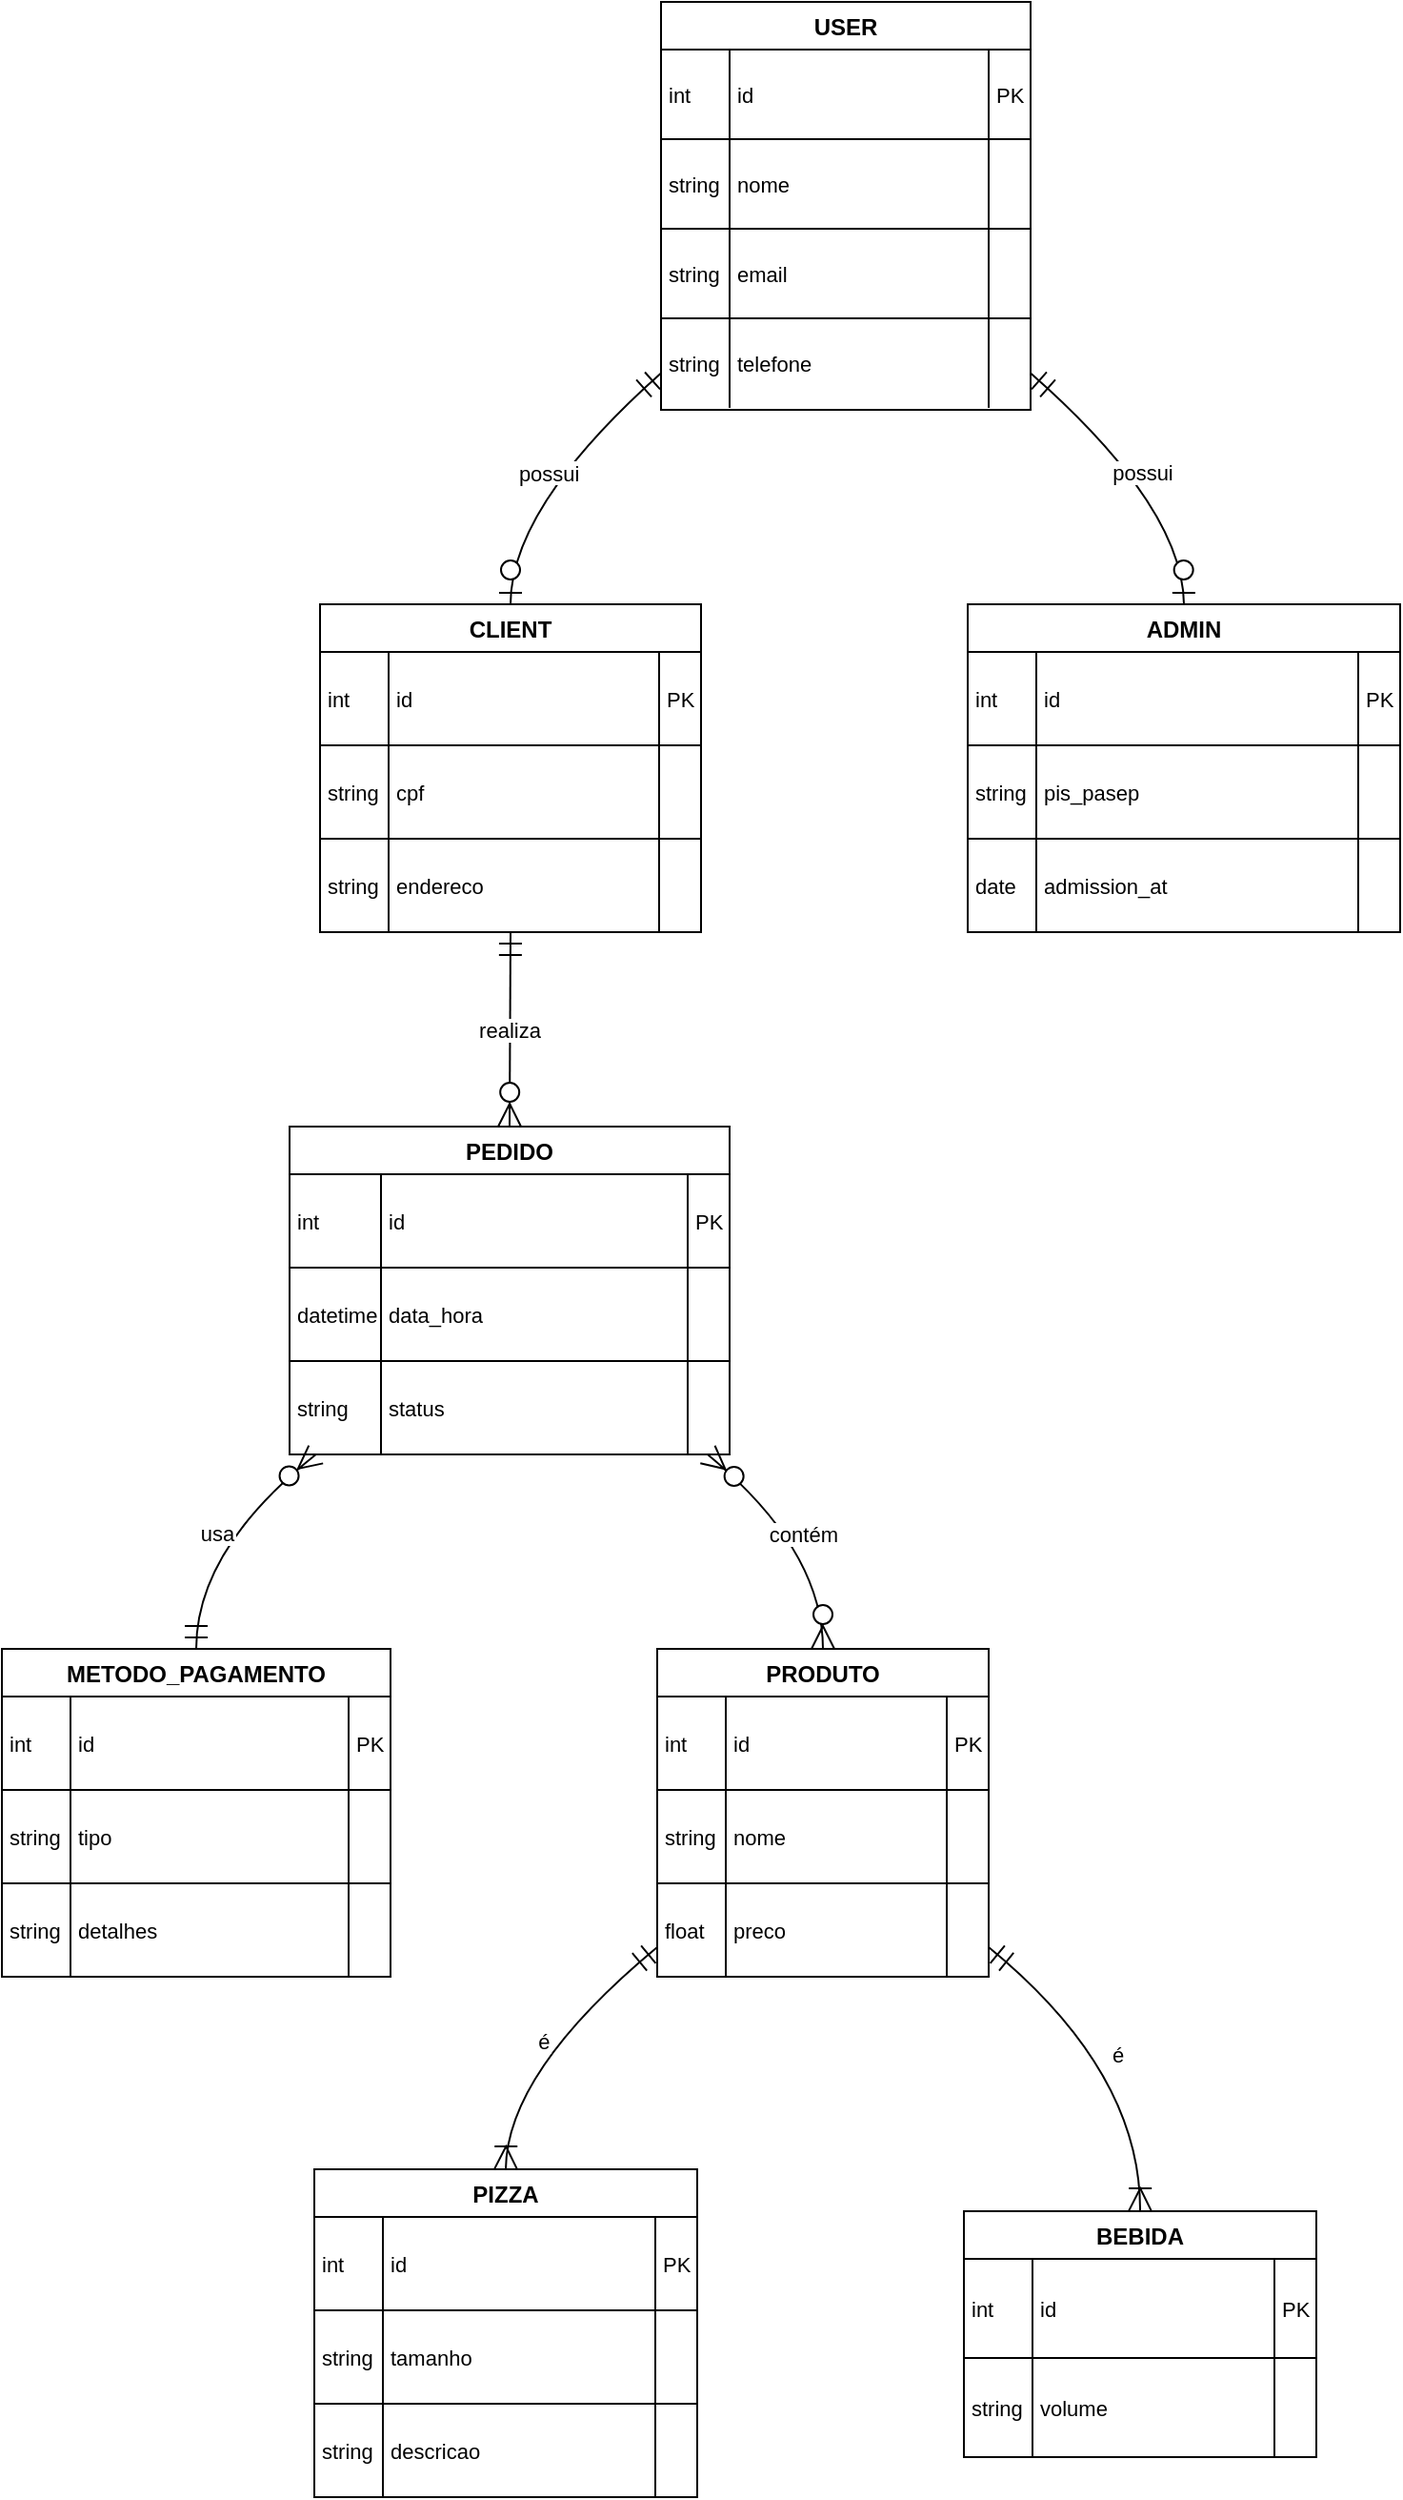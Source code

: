 <mxfile version="27.2.0">
  <diagram name="Página-1" id="qVz_wMY-SLJ3WQSzj0xh">
    <mxGraphModel grid="1" page="1" gridSize="10" guides="1" tooltips="1" connect="1" arrows="1" fold="1" pageScale="1" pageWidth="827" pageHeight="1169" math="0" shadow="0">
      <root>
        <mxCell id="0" />
        <mxCell id="1" parent="0" />
        <mxCell id="b1VcHCO6YZUFTfwH8kM3-227" value="USER" style="shape=table;startSize=25;container=1;collapsible=0;childLayout=tableLayout;fixedRows=1;rowLines=1;fontStyle=1;align=center;resizeLast=1;" vertex="1" parent="1">
          <mxGeometry x="366" y="20" width="194" height="214" as="geometry" />
        </mxCell>
        <mxCell id="b1VcHCO6YZUFTfwH8kM3-228" style="shape=tableRow;horizontal=0;startSize=0;swimlaneHead=0;swimlaneBody=0;fillColor=none;collapsible=0;dropTarget=0;points=[[0,0.5],[1,0.5]];portConstraint=eastwest;top=0;left=0;right=0;bottom=0;" vertex="1" parent="b1VcHCO6YZUFTfwH8kM3-227">
          <mxGeometry y="25" width="194" height="47" as="geometry" />
        </mxCell>
        <mxCell id="b1VcHCO6YZUFTfwH8kM3-229" value="int" style="shape=partialRectangle;connectable=0;fillColor=none;top=0;left=0;bottom=0;right=0;align=left;spacingLeft=2;overflow=hidden;fontSize=11;" vertex="1" parent="b1VcHCO6YZUFTfwH8kM3-228">
          <mxGeometry width="36" height="47" as="geometry">
            <mxRectangle width="36" height="47" as="alternateBounds" />
          </mxGeometry>
        </mxCell>
        <mxCell id="b1VcHCO6YZUFTfwH8kM3-230" value="id" style="shape=partialRectangle;connectable=0;fillColor=none;top=0;left=0;bottom=0;right=0;align=left;spacingLeft=2;overflow=hidden;fontSize=11;" vertex="1" parent="b1VcHCO6YZUFTfwH8kM3-228">
          <mxGeometry x="36" width="136" height="47" as="geometry">
            <mxRectangle width="136" height="47" as="alternateBounds" />
          </mxGeometry>
        </mxCell>
        <mxCell id="b1VcHCO6YZUFTfwH8kM3-231" value="PK" style="shape=partialRectangle;connectable=0;fillColor=none;top=0;left=0;bottom=0;right=0;align=left;spacingLeft=2;overflow=hidden;fontSize=11;" vertex="1" parent="b1VcHCO6YZUFTfwH8kM3-228">
          <mxGeometry x="172" width="22" height="47" as="geometry">
            <mxRectangle width="22" height="47" as="alternateBounds" />
          </mxGeometry>
        </mxCell>
        <mxCell id="b1VcHCO6YZUFTfwH8kM3-232" style="shape=tableRow;horizontal=0;startSize=0;swimlaneHead=0;swimlaneBody=0;fillColor=none;collapsible=0;dropTarget=0;points=[[0,0.5],[1,0.5]];portConstraint=eastwest;top=0;left=0;right=0;bottom=0;" vertex="1" parent="b1VcHCO6YZUFTfwH8kM3-227">
          <mxGeometry y="72" width="194" height="47" as="geometry" />
        </mxCell>
        <mxCell id="b1VcHCO6YZUFTfwH8kM3-233" value="string" style="shape=partialRectangle;connectable=0;fillColor=none;top=0;left=0;bottom=0;right=0;align=left;spacingLeft=2;overflow=hidden;fontSize=11;" vertex="1" parent="b1VcHCO6YZUFTfwH8kM3-232">
          <mxGeometry width="36" height="47" as="geometry">
            <mxRectangle width="36" height="47" as="alternateBounds" />
          </mxGeometry>
        </mxCell>
        <mxCell id="b1VcHCO6YZUFTfwH8kM3-234" value="nome" style="shape=partialRectangle;connectable=0;fillColor=none;top=0;left=0;bottom=0;right=0;align=left;spacingLeft=2;overflow=hidden;fontSize=11;" vertex="1" parent="b1VcHCO6YZUFTfwH8kM3-232">
          <mxGeometry x="36" width="136" height="47" as="geometry">
            <mxRectangle width="136" height="47" as="alternateBounds" />
          </mxGeometry>
        </mxCell>
        <mxCell id="b1VcHCO6YZUFTfwH8kM3-235" value="" style="shape=partialRectangle;connectable=0;fillColor=none;top=0;left=0;bottom=0;right=0;align=left;spacingLeft=2;overflow=hidden;fontSize=11;" vertex="1" parent="b1VcHCO6YZUFTfwH8kM3-232">
          <mxGeometry x="172" width="22" height="47" as="geometry">
            <mxRectangle width="22" height="47" as="alternateBounds" />
          </mxGeometry>
        </mxCell>
        <mxCell id="b1VcHCO6YZUFTfwH8kM3-236" style="shape=tableRow;horizontal=0;startSize=0;swimlaneHead=0;swimlaneBody=0;fillColor=none;collapsible=0;dropTarget=0;points=[[0,0.5],[1,0.5]];portConstraint=eastwest;top=0;left=0;right=0;bottom=0;" vertex="1" parent="b1VcHCO6YZUFTfwH8kM3-227">
          <mxGeometry y="119" width="194" height="47" as="geometry" />
        </mxCell>
        <mxCell id="b1VcHCO6YZUFTfwH8kM3-237" value="string" style="shape=partialRectangle;connectable=0;fillColor=none;top=0;left=0;bottom=0;right=0;align=left;spacingLeft=2;overflow=hidden;fontSize=11;" vertex="1" parent="b1VcHCO6YZUFTfwH8kM3-236">
          <mxGeometry width="36" height="47" as="geometry">
            <mxRectangle width="36" height="47" as="alternateBounds" />
          </mxGeometry>
        </mxCell>
        <mxCell id="b1VcHCO6YZUFTfwH8kM3-238" value="email" style="shape=partialRectangle;connectable=0;fillColor=none;top=0;left=0;bottom=0;right=0;align=left;spacingLeft=2;overflow=hidden;fontSize=11;" vertex="1" parent="b1VcHCO6YZUFTfwH8kM3-236">
          <mxGeometry x="36" width="136" height="47" as="geometry">
            <mxRectangle width="136" height="47" as="alternateBounds" />
          </mxGeometry>
        </mxCell>
        <mxCell id="b1VcHCO6YZUFTfwH8kM3-239" value="" style="shape=partialRectangle;connectable=0;fillColor=none;top=0;left=0;bottom=0;right=0;align=left;spacingLeft=2;overflow=hidden;fontSize=11;" vertex="1" parent="b1VcHCO6YZUFTfwH8kM3-236">
          <mxGeometry x="172" width="22" height="47" as="geometry">
            <mxRectangle width="22" height="47" as="alternateBounds" />
          </mxGeometry>
        </mxCell>
        <mxCell id="b1VcHCO6YZUFTfwH8kM3-240" style="shape=tableRow;horizontal=0;startSize=0;swimlaneHead=0;swimlaneBody=0;fillColor=none;collapsible=0;dropTarget=0;points=[[0,0.5],[1,0.5]];portConstraint=eastwest;top=0;left=0;right=0;bottom=0;" vertex="1" parent="b1VcHCO6YZUFTfwH8kM3-227">
          <mxGeometry y="166" width="194" height="47" as="geometry" />
        </mxCell>
        <mxCell id="b1VcHCO6YZUFTfwH8kM3-241" value="string" style="shape=partialRectangle;connectable=0;fillColor=none;top=0;left=0;bottom=0;right=0;align=left;spacingLeft=2;overflow=hidden;fontSize=11;" vertex="1" parent="b1VcHCO6YZUFTfwH8kM3-240">
          <mxGeometry width="36" height="47" as="geometry">
            <mxRectangle width="36" height="47" as="alternateBounds" />
          </mxGeometry>
        </mxCell>
        <mxCell id="b1VcHCO6YZUFTfwH8kM3-242" value="telefone" style="shape=partialRectangle;connectable=0;fillColor=none;top=0;left=0;bottom=0;right=0;align=left;spacingLeft=2;overflow=hidden;fontSize=11;" vertex="1" parent="b1VcHCO6YZUFTfwH8kM3-240">
          <mxGeometry x="36" width="136" height="47" as="geometry">
            <mxRectangle width="136" height="47" as="alternateBounds" />
          </mxGeometry>
        </mxCell>
        <mxCell id="b1VcHCO6YZUFTfwH8kM3-243" value="" style="shape=partialRectangle;connectable=0;fillColor=none;top=0;left=0;bottom=0;right=0;align=left;spacingLeft=2;overflow=hidden;fontSize=11;" vertex="1" parent="b1VcHCO6YZUFTfwH8kM3-240">
          <mxGeometry x="172" width="22" height="47" as="geometry">
            <mxRectangle width="22" height="47" as="alternateBounds" />
          </mxGeometry>
        </mxCell>
        <mxCell id="b1VcHCO6YZUFTfwH8kM3-244" value="CLIENT" style="shape=table;startSize=25;container=1;collapsible=0;childLayout=tableLayout;fixedRows=1;rowLines=1;fontStyle=1;align=center;resizeLast=1;" vertex="1" parent="1">
          <mxGeometry x="187" y="336" width="200" height="172" as="geometry" />
        </mxCell>
        <mxCell id="b1VcHCO6YZUFTfwH8kM3-245" style="shape=tableRow;horizontal=0;startSize=0;swimlaneHead=0;swimlaneBody=0;fillColor=none;collapsible=0;dropTarget=0;points=[[0,0.5],[1,0.5]];portConstraint=eastwest;top=0;left=0;right=0;bottom=0;" vertex="1" parent="b1VcHCO6YZUFTfwH8kM3-244">
          <mxGeometry y="25" width="200" height="49" as="geometry" />
        </mxCell>
        <mxCell id="b1VcHCO6YZUFTfwH8kM3-246" value="int" style="shape=partialRectangle;connectable=0;fillColor=none;top=0;left=0;bottom=0;right=0;align=left;spacingLeft=2;overflow=hidden;fontSize=11;" vertex="1" parent="b1VcHCO6YZUFTfwH8kM3-245">
          <mxGeometry width="36" height="49" as="geometry">
            <mxRectangle width="36" height="49" as="alternateBounds" />
          </mxGeometry>
        </mxCell>
        <mxCell id="b1VcHCO6YZUFTfwH8kM3-247" value="id" style="shape=partialRectangle;connectable=0;fillColor=none;top=0;left=0;bottom=0;right=0;align=left;spacingLeft=2;overflow=hidden;fontSize=11;" vertex="1" parent="b1VcHCO6YZUFTfwH8kM3-245">
          <mxGeometry x="36" width="142" height="49" as="geometry">
            <mxRectangle width="142" height="49" as="alternateBounds" />
          </mxGeometry>
        </mxCell>
        <mxCell id="b1VcHCO6YZUFTfwH8kM3-248" value="PK" style="shape=partialRectangle;connectable=0;fillColor=none;top=0;left=0;bottom=0;right=0;align=left;spacingLeft=2;overflow=hidden;fontSize=11;" vertex="1" parent="b1VcHCO6YZUFTfwH8kM3-245">
          <mxGeometry x="178" width="22" height="49" as="geometry">
            <mxRectangle width="22" height="49" as="alternateBounds" />
          </mxGeometry>
        </mxCell>
        <mxCell id="b1VcHCO6YZUFTfwH8kM3-249" style="shape=tableRow;horizontal=0;startSize=0;swimlaneHead=0;swimlaneBody=0;fillColor=none;collapsible=0;dropTarget=0;points=[[0,0.5],[1,0.5]];portConstraint=eastwest;top=0;left=0;right=0;bottom=0;" vertex="1" parent="b1VcHCO6YZUFTfwH8kM3-244">
          <mxGeometry y="74" width="200" height="49" as="geometry" />
        </mxCell>
        <mxCell id="b1VcHCO6YZUFTfwH8kM3-250" value="string" style="shape=partialRectangle;connectable=0;fillColor=none;top=0;left=0;bottom=0;right=0;align=left;spacingLeft=2;overflow=hidden;fontSize=11;" vertex="1" parent="b1VcHCO6YZUFTfwH8kM3-249">
          <mxGeometry width="36" height="49" as="geometry">
            <mxRectangle width="36" height="49" as="alternateBounds" />
          </mxGeometry>
        </mxCell>
        <mxCell id="b1VcHCO6YZUFTfwH8kM3-251" value="cpf" style="shape=partialRectangle;connectable=0;fillColor=none;top=0;left=0;bottom=0;right=0;align=left;spacingLeft=2;overflow=hidden;fontSize=11;" vertex="1" parent="b1VcHCO6YZUFTfwH8kM3-249">
          <mxGeometry x="36" width="142" height="49" as="geometry">
            <mxRectangle width="142" height="49" as="alternateBounds" />
          </mxGeometry>
        </mxCell>
        <mxCell id="b1VcHCO6YZUFTfwH8kM3-252" value="" style="shape=partialRectangle;connectable=0;fillColor=none;top=0;left=0;bottom=0;right=0;align=left;spacingLeft=2;overflow=hidden;fontSize=11;" vertex="1" parent="b1VcHCO6YZUFTfwH8kM3-249">
          <mxGeometry x="178" width="22" height="49" as="geometry">
            <mxRectangle width="22" height="49" as="alternateBounds" />
          </mxGeometry>
        </mxCell>
        <mxCell id="b1VcHCO6YZUFTfwH8kM3-253" style="shape=tableRow;horizontal=0;startSize=0;swimlaneHead=0;swimlaneBody=0;fillColor=none;collapsible=0;dropTarget=0;points=[[0,0.5],[1,0.5]];portConstraint=eastwest;top=0;left=0;right=0;bottom=0;" vertex="1" parent="b1VcHCO6YZUFTfwH8kM3-244">
          <mxGeometry y="123" width="200" height="49" as="geometry" />
        </mxCell>
        <mxCell id="b1VcHCO6YZUFTfwH8kM3-254" value="string" style="shape=partialRectangle;connectable=0;fillColor=none;top=0;left=0;bottom=0;right=0;align=left;spacingLeft=2;overflow=hidden;fontSize=11;" vertex="1" parent="b1VcHCO6YZUFTfwH8kM3-253">
          <mxGeometry width="36" height="49" as="geometry">
            <mxRectangle width="36" height="49" as="alternateBounds" />
          </mxGeometry>
        </mxCell>
        <mxCell id="b1VcHCO6YZUFTfwH8kM3-255" value="endereco" style="shape=partialRectangle;connectable=0;fillColor=none;top=0;left=0;bottom=0;right=0;align=left;spacingLeft=2;overflow=hidden;fontSize=11;" vertex="1" parent="b1VcHCO6YZUFTfwH8kM3-253">
          <mxGeometry x="36" width="142" height="49" as="geometry">
            <mxRectangle width="142" height="49" as="alternateBounds" />
          </mxGeometry>
        </mxCell>
        <mxCell id="b1VcHCO6YZUFTfwH8kM3-256" value="" style="shape=partialRectangle;connectable=0;fillColor=none;top=0;left=0;bottom=0;right=0;align=left;spacingLeft=2;overflow=hidden;fontSize=11;" vertex="1" parent="b1VcHCO6YZUFTfwH8kM3-253">
          <mxGeometry x="178" width="22" height="49" as="geometry">
            <mxRectangle width="22" height="49" as="alternateBounds" />
          </mxGeometry>
        </mxCell>
        <mxCell id="b1VcHCO6YZUFTfwH8kM3-257" value="ADMIN" style="shape=table;startSize=25;container=1;collapsible=0;childLayout=tableLayout;fixedRows=1;rowLines=1;fontStyle=1;align=center;resizeLast=1;" vertex="1" parent="1">
          <mxGeometry x="527" y="336" width="227" height="172" as="geometry" />
        </mxCell>
        <mxCell id="b1VcHCO6YZUFTfwH8kM3-258" style="shape=tableRow;horizontal=0;startSize=0;swimlaneHead=0;swimlaneBody=0;fillColor=none;collapsible=0;dropTarget=0;points=[[0,0.5],[1,0.5]];portConstraint=eastwest;top=0;left=0;right=0;bottom=0;" vertex="1" parent="b1VcHCO6YZUFTfwH8kM3-257">
          <mxGeometry y="25" width="227" height="49" as="geometry" />
        </mxCell>
        <mxCell id="b1VcHCO6YZUFTfwH8kM3-259" value="int" style="shape=partialRectangle;connectable=0;fillColor=none;top=0;left=0;bottom=0;right=0;align=left;spacingLeft=2;overflow=hidden;fontSize=11;" vertex="1" parent="b1VcHCO6YZUFTfwH8kM3-258">
          <mxGeometry width="36" height="49" as="geometry">
            <mxRectangle width="36" height="49" as="alternateBounds" />
          </mxGeometry>
        </mxCell>
        <mxCell id="b1VcHCO6YZUFTfwH8kM3-260" value="id" style="shape=partialRectangle;connectable=0;fillColor=none;top=0;left=0;bottom=0;right=0;align=left;spacingLeft=2;overflow=hidden;fontSize=11;" vertex="1" parent="b1VcHCO6YZUFTfwH8kM3-258">
          <mxGeometry x="36" width="169" height="49" as="geometry">
            <mxRectangle width="169" height="49" as="alternateBounds" />
          </mxGeometry>
        </mxCell>
        <mxCell id="b1VcHCO6YZUFTfwH8kM3-261" value="PK" style="shape=partialRectangle;connectable=0;fillColor=none;top=0;left=0;bottom=0;right=0;align=left;spacingLeft=2;overflow=hidden;fontSize=11;" vertex="1" parent="b1VcHCO6YZUFTfwH8kM3-258">
          <mxGeometry x="205" width="22" height="49" as="geometry">
            <mxRectangle width="22" height="49" as="alternateBounds" />
          </mxGeometry>
        </mxCell>
        <mxCell id="b1VcHCO6YZUFTfwH8kM3-262" style="shape=tableRow;horizontal=0;startSize=0;swimlaneHead=0;swimlaneBody=0;fillColor=none;collapsible=0;dropTarget=0;points=[[0,0.5],[1,0.5]];portConstraint=eastwest;top=0;left=0;right=0;bottom=0;" vertex="1" parent="b1VcHCO6YZUFTfwH8kM3-257">
          <mxGeometry y="74" width="227" height="49" as="geometry" />
        </mxCell>
        <mxCell id="b1VcHCO6YZUFTfwH8kM3-263" value="string" style="shape=partialRectangle;connectable=0;fillColor=none;top=0;left=0;bottom=0;right=0;align=left;spacingLeft=2;overflow=hidden;fontSize=11;" vertex="1" parent="b1VcHCO6YZUFTfwH8kM3-262">
          <mxGeometry width="36" height="49" as="geometry">
            <mxRectangle width="36" height="49" as="alternateBounds" />
          </mxGeometry>
        </mxCell>
        <mxCell id="b1VcHCO6YZUFTfwH8kM3-264" value="pis_pasep" style="shape=partialRectangle;connectable=0;fillColor=none;top=0;left=0;bottom=0;right=0;align=left;spacingLeft=2;overflow=hidden;fontSize=11;" vertex="1" parent="b1VcHCO6YZUFTfwH8kM3-262">
          <mxGeometry x="36" width="169" height="49" as="geometry">
            <mxRectangle width="169" height="49" as="alternateBounds" />
          </mxGeometry>
        </mxCell>
        <mxCell id="b1VcHCO6YZUFTfwH8kM3-265" value="" style="shape=partialRectangle;connectable=0;fillColor=none;top=0;left=0;bottom=0;right=0;align=left;spacingLeft=2;overflow=hidden;fontSize=11;" vertex="1" parent="b1VcHCO6YZUFTfwH8kM3-262">
          <mxGeometry x="205" width="22" height="49" as="geometry">
            <mxRectangle width="22" height="49" as="alternateBounds" />
          </mxGeometry>
        </mxCell>
        <mxCell id="b1VcHCO6YZUFTfwH8kM3-266" style="shape=tableRow;horizontal=0;startSize=0;swimlaneHead=0;swimlaneBody=0;fillColor=none;collapsible=0;dropTarget=0;points=[[0,0.5],[1,0.5]];portConstraint=eastwest;top=0;left=0;right=0;bottom=0;" vertex="1" parent="b1VcHCO6YZUFTfwH8kM3-257">
          <mxGeometry y="123" width="227" height="49" as="geometry" />
        </mxCell>
        <mxCell id="b1VcHCO6YZUFTfwH8kM3-267" value="date" style="shape=partialRectangle;connectable=0;fillColor=none;top=0;left=0;bottom=0;right=0;align=left;spacingLeft=2;overflow=hidden;fontSize=11;" vertex="1" parent="b1VcHCO6YZUFTfwH8kM3-266">
          <mxGeometry width="36" height="49" as="geometry">
            <mxRectangle width="36" height="49" as="alternateBounds" />
          </mxGeometry>
        </mxCell>
        <mxCell id="b1VcHCO6YZUFTfwH8kM3-268" value="admission_at" style="shape=partialRectangle;connectable=0;fillColor=none;top=0;left=0;bottom=0;right=0;align=left;spacingLeft=2;overflow=hidden;fontSize=11;" vertex="1" parent="b1VcHCO6YZUFTfwH8kM3-266">
          <mxGeometry x="36" width="169" height="49" as="geometry">
            <mxRectangle width="169" height="49" as="alternateBounds" />
          </mxGeometry>
        </mxCell>
        <mxCell id="b1VcHCO6YZUFTfwH8kM3-269" value="" style="shape=partialRectangle;connectable=0;fillColor=none;top=0;left=0;bottom=0;right=0;align=left;spacingLeft=2;overflow=hidden;fontSize=11;" vertex="1" parent="b1VcHCO6YZUFTfwH8kM3-266">
          <mxGeometry x="205" width="22" height="49" as="geometry">
            <mxRectangle width="22" height="49" as="alternateBounds" />
          </mxGeometry>
        </mxCell>
        <mxCell id="b1VcHCO6YZUFTfwH8kM3-270" value="PEDIDO" style="shape=table;startSize=25;container=1;collapsible=0;childLayout=tableLayout;fixedRows=1;rowLines=1;fontStyle=1;align=center;resizeLast=1;" vertex="1" parent="1">
          <mxGeometry x="171" y="610" width="231" height="172" as="geometry" />
        </mxCell>
        <mxCell id="b1VcHCO6YZUFTfwH8kM3-271" style="shape=tableRow;horizontal=0;startSize=0;swimlaneHead=0;swimlaneBody=0;fillColor=none;collapsible=0;dropTarget=0;points=[[0,0.5],[1,0.5]];portConstraint=eastwest;top=0;left=0;right=0;bottom=0;" vertex="1" parent="b1VcHCO6YZUFTfwH8kM3-270">
          <mxGeometry y="25" width="231" height="49" as="geometry" />
        </mxCell>
        <mxCell id="b1VcHCO6YZUFTfwH8kM3-272" value="int" style="shape=partialRectangle;connectable=0;fillColor=none;top=0;left=0;bottom=0;right=0;align=left;spacingLeft=2;overflow=hidden;fontSize=11;" vertex="1" parent="b1VcHCO6YZUFTfwH8kM3-271">
          <mxGeometry width="48" height="49" as="geometry">
            <mxRectangle width="48" height="49" as="alternateBounds" />
          </mxGeometry>
        </mxCell>
        <mxCell id="b1VcHCO6YZUFTfwH8kM3-273" value="id" style="shape=partialRectangle;connectable=0;fillColor=none;top=0;left=0;bottom=0;right=0;align=left;spacingLeft=2;overflow=hidden;fontSize=11;" vertex="1" parent="b1VcHCO6YZUFTfwH8kM3-271">
          <mxGeometry x="48" width="161" height="49" as="geometry">
            <mxRectangle width="161" height="49" as="alternateBounds" />
          </mxGeometry>
        </mxCell>
        <mxCell id="b1VcHCO6YZUFTfwH8kM3-274" value="PK" style="shape=partialRectangle;connectable=0;fillColor=none;top=0;left=0;bottom=0;right=0;align=left;spacingLeft=2;overflow=hidden;fontSize=11;" vertex="1" parent="b1VcHCO6YZUFTfwH8kM3-271">
          <mxGeometry x="209" width="22" height="49" as="geometry">
            <mxRectangle width="22" height="49" as="alternateBounds" />
          </mxGeometry>
        </mxCell>
        <mxCell id="b1VcHCO6YZUFTfwH8kM3-275" style="shape=tableRow;horizontal=0;startSize=0;swimlaneHead=0;swimlaneBody=0;fillColor=none;collapsible=0;dropTarget=0;points=[[0,0.5],[1,0.5]];portConstraint=eastwest;top=0;left=0;right=0;bottom=0;" vertex="1" parent="b1VcHCO6YZUFTfwH8kM3-270">
          <mxGeometry y="74" width="231" height="49" as="geometry" />
        </mxCell>
        <mxCell id="b1VcHCO6YZUFTfwH8kM3-276" value="datetime" style="shape=partialRectangle;connectable=0;fillColor=none;top=0;left=0;bottom=0;right=0;align=left;spacingLeft=2;overflow=hidden;fontSize=11;" vertex="1" parent="b1VcHCO6YZUFTfwH8kM3-275">
          <mxGeometry width="48" height="49" as="geometry">
            <mxRectangle width="48" height="49" as="alternateBounds" />
          </mxGeometry>
        </mxCell>
        <mxCell id="b1VcHCO6YZUFTfwH8kM3-277" value="data_hora" style="shape=partialRectangle;connectable=0;fillColor=none;top=0;left=0;bottom=0;right=0;align=left;spacingLeft=2;overflow=hidden;fontSize=11;" vertex="1" parent="b1VcHCO6YZUFTfwH8kM3-275">
          <mxGeometry x="48" width="161" height="49" as="geometry">
            <mxRectangle width="161" height="49" as="alternateBounds" />
          </mxGeometry>
        </mxCell>
        <mxCell id="b1VcHCO6YZUFTfwH8kM3-278" value="" style="shape=partialRectangle;connectable=0;fillColor=none;top=0;left=0;bottom=0;right=0;align=left;spacingLeft=2;overflow=hidden;fontSize=11;" vertex="1" parent="b1VcHCO6YZUFTfwH8kM3-275">
          <mxGeometry x="209" width="22" height="49" as="geometry">
            <mxRectangle width="22" height="49" as="alternateBounds" />
          </mxGeometry>
        </mxCell>
        <mxCell id="b1VcHCO6YZUFTfwH8kM3-279" style="shape=tableRow;horizontal=0;startSize=0;swimlaneHead=0;swimlaneBody=0;fillColor=none;collapsible=0;dropTarget=0;points=[[0,0.5],[1,0.5]];portConstraint=eastwest;top=0;left=0;right=0;bottom=0;" vertex="1" parent="b1VcHCO6YZUFTfwH8kM3-270">
          <mxGeometry y="123" width="231" height="49" as="geometry" />
        </mxCell>
        <mxCell id="b1VcHCO6YZUFTfwH8kM3-280" value="string" style="shape=partialRectangle;connectable=0;fillColor=none;top=0;left=0;bottom=0;right=0;align=left;spacingLeft=2;overflow=hidden;fontSize=11;" vertex="1" parent="b1VcHCO6YZUFTfwH8kM3-279">
          <mxGeometry width="48" height="49" as="geometry">
            <mxRectangle width="48" height="49" as="alternateBounds" />
          </mxGeometry>
        </mxCell>
        <mxCell id="b1VcHCO6YZUFTfwH8kM3-281" value="status" style="shape=partialRectangle;connectable=0;fillColor=none;top=0;left=0;bottom=0;right=0;align=left;spacingLeft=2;overflow=hidden;fontSize=11;" vertex="1" parent="b1VcHCO6YZUFTfwH8kM3-279">
          <mxGeometry x="48" width="161" height="49" as="geometry">
            <mxRectangle width="161" height="49" as="alternateBounds" />
          </mxGeometry>
        </mxCell>
        <mxCell id="b1VcHCO6YZUFTfwH8kM3-282" value="" style="shape=partialRectangle;connectable=0;fillColor=none;top=0;left=0;bottom=0;right=0;align=left;spacingLeft=2;overflow=hidden;fontSize=11;" vertex="1" parent="b1VcHCO6YZUFTfwH8kM3-279">
          <mxGeometry x="209" width="22" height="49" as="geometry">
            <mxRectangle width="22" height="49" as="alternateBounds" />
          </mxGeometry>
        </mxCell>
        <mxCell id="b1VcHCO6YZUFTfwH8kM3-283" value="METODO_PAGAMENTO" style="shape=table;startSize=25;container=1;collapsible=0;childLayout=tableLayout;fixedRows=1;rowLines=1;fontStyle=1;align=center;resizeLast=1;" vertex="1" parent="1">
          <mxGeometry x="20" y="884" width="204" height="172" as="geometry" />
        </mxCell>
        <mxCell id="b1VcHCO6YZUFTfwH8kM3-284" style="shape=tableRow;horizontal=0;startSize=0;swimlaneHead=0;swimlaneBody=0;fillColor=none;collapsible=0;dropTarget=0;points=[[0,0.5],[1,0.5]];portConstraint=eastwest;top=0;left=0;right=0;bottom=0;" vertex="1" parent="b1VcHCO6YZUFTfwH8kM3-283">
          <mxGeometry y="25" width="204" height="49" as="geometry" />
        </mxCell>
        <mxCell id="b1VcHCO6YZUFTfwH8kM3-285" value="int" style="shape=partialRectangle;connectable=0;fillColor=none;top=0;left=0;bottom=0;right=0;align=left;spacingLeft=2;overflow=hidden;fontSize=11;" vertex="1" parent="b1VcHCO6YZUFTfwH8kM3-284">
          <mxGeometry width="36" height="49" as="geometry">
            <mxRectangle width="36" height="49" as="alternateBounds" />
          </mxGeometry>
        </mxCell>
        <mxCell id="b1VcHCO6YZUFTfwH8kM3-286" value="id" style="shape=partialRectangle;connectable=0;fillColor=none;top=0;left=0;bottom=0;right=0;align=left;spacingLeft=2;overflow=hidden;fontSize=11;" vertex="1" parent="b1VcHCO6YZUFTfwH8kM3-284">
          <mxGeometry x="36" width="146" height="49" as="geometry">
            <mxRectangle width="146" height="49" as="alternateBounds" />
          </mxGeometry>
        </mxCell>
        <mxCell id="b1VcHCO6YZUFTfwH8kM3-287" value="PK" style="shape=partialRectangle;connectable=0;fillColor=none;top=0;left=0;bottom=0;right=0;align=left;spacingLeft=2;overflow=hidden;fontSize=11;" vertex="1" parent="b1VcHCO6YZUFTfwH8kM3-284">
          <mxGeometry x="182" width="22" height="49" as="geometry">
            <mxRectangle width="22" height="49" as="alternateBounds" />
          </mxGeometry>
        </mxCell>
        <mxCell id="b1VcHCO6YZUFTfwH8kM3-288" style="shape=tableRow;horizontal=0;startSize=0;swimlaneHead=0;swimlaneBody=0;fillColor=none;collapsible=0;dropTarget=0;points=[[0,0.5],[1,0.5]];portConstraint=eastwest;top=0;left=0;right=0;bottom=0;" vertex="1" parent="b1VcHCO6YZUFTfwH8kM3-283">
          <mxGeometry y="74" width="204" height="49" as="geometry" />
        </mxCell>
        <mxCell id="b1VcHCO6YZUFTfwH8kM3-289" value="string" style="shape=partialRectangle;connectable=0;fillColor=none;top=0;left=0;bottom=0;right=0;align=left;spacingLeft=2;overflow=hidden;fontSize=11;" vertex="1" parent="b1VcHCO6YZUFTfwH8kM3-288">
          <mxGeometry width="36" height="49" as="geometry">
            <mxRectangle width="36" height="49" as="alternateBounds" />
          </mxGeometry>
        </mxCell>
        <mxCell id="b1VcHCO6YZUFTfwH8kM3-290" value="tipo" style="shape=partialRectangle;connectable=0;fillColor=none;top=0;left=0;bottom=0;right=0;align=left;spacingLeft=2;overflow=hidden;fontSize=11;" vertex="1" parent="b1VcHCO6YZUFTfwH8kM3-288">
          <mxGeometry x="36" width="146" height="49" as="geometry">
            <mxRectangle width="146" height="49" as="alternateBounds" />
          </mxGeometry>
        </mxCell>
        <mxCell id="b1VcHCO6YZUFTfwH8kM3-291" value="" style="shape=partialRectangle;connectable=0;fillColor=none;top=0;left=0;bottom=0;right=0;align=left;spacingLeft=2;overflow=hidden;fontSize=11;" vertex="1" parent="b1VcHCO6YZUFTfwH8kM3-288">
          <mxGeometry x="182" width="22" height="49" as="geometry">
            <mxRectangle width="22" height="49" as="alternateBounds" />
          </mxGeometry>
        </mxCell>
        <mxCell id="b1VcHCO6YZUFTfwH8kM3-292" style="shape=tableRow;horizontal=0;startSize=0;swimlaneHead=0;swimlaneBody=0;fillColor=none;collapsible=0;dropTarget=0;points=[[0,0.5],[1,0.5]];portConstraint=eastwest;top=0;left=0;right=0;bottom=0;" vertex="1" parent="b1VcHCO6YZUFTfwH8kM3-283">
          <mxGeometry y="123" width="204" height="49" as="geometry" />
        </mxCell>
        <mxCell id="b1VcHCO6YZUFTfwH8kM3-293" value="string" style="shape=partialRectangle;connectable=0;fillColor=none;top=0;left=0;bottom=0;right=0;align=left;spacingLeft=2;overflow=hidden;fontSize=11;" vertex="1" parent="b1VcHCO6YZUFTfwH8kM3-292">
          <mxGeometry width="36" height="49" as="geometry">
            <mxRectangle width="36" height="49" as="alternateBounds" />
          </mxGeometry>
        </mxCell>
        <mxCell id="b1VcHCO6YZUFTfwH8kM3-294" value="detalhes" style="shape=partialRectangle;connectable=0;fillColor=none;top=0;left=0;bottom=0;right=0;align=left;spacingLeft=2;overflow=hidden;fontSize=11;" vertex="1" parent="b1VcHCO6YZUFTfwH8kM3-292">
          <mxGeometry x="36" width="146" height="49" as="geometry">
            <mxRectangle width="146" height="49" as="alternateBounds" />
          </mxGeometry>
        </mxCell>
        <mxCell id="b1VcHCO6YZUFTfwH8kM3-295" value="" style="shape=partialRectangle;connectable=0;fillColor=none;top=0;left=0;bottom=0;right=0;align=left;spacingLeft=2;overflow=hidden;fontSize=11;" vertex="1" parent="b1VcHCO6YZUFTfwH8kM3-292">
          <mxGeometry x="182" width="22" height="49" as="geometry">
            <mxRectangle width="22" height="49" as="alternateBounds" />
          </mxGeometry>
        </mxCell>
        <mxCell id="b1VcHCO6YZUFTfwH8kM3-296" value="PRODUTO" style="shape=table;startSize=25;container=1;collapsible=0;childLayout=tableLayout;fixedRows=1;rowLines=1;fontStyle=1;align=center;resizeLast=1;" vertex="1" parent="1">
          <mxGeometry x="364" y="884" width="174" height="172" as="geometry" />
        </mxCell>
        <mxCell id="b1VcHCO6YZUFTfwH8kM3-297" style="shape=tableRow;horizontal=0;startSize=0;swimlaneHead=0;swimlaneBody=0;fillColor=none;collapsible=0;dropTarget=0;points=[[0,0.5],[1,0.5]];portConstraint=eastwest;top=0;left=0;right=0;bottom=0;" vertex="1" parent="b1VcHCO6YZUFTfwH8kM3-296">
          <mxGeometry y="25" width="174" height="49" as="geometry" />
        </mxCell>
        <mxCell id="b1VcHCO6YZUFTfwH8kM3-298" value="int" style="shape=partialRectangle;connectable=0;fillColor=none;top=0;left=0;bottom=0;right=0;align=left;spacingLeft=2;overflow=hidden;fontSize=11;" vertex="1" parent="b1VcHCO6YZUFTfwH8kM3-297">
          <mxGeometry width="36" height="49" as="geometry">
            <mxRectangle width="36" height="49" as="alternateBounds" />
          </mxGeometry>
        </mxCell>
        <mxCell id="b1VcHCO6YZUFTfwH8kM3-299" value="id" style="shape=partialRectangle;connectable=0;fillColor=none;top=0;left=0;bottom=0;right=0;align=left;spacingLeft=2;overflow=hidden;fontSize=11;" vertex="1" parent="b1VcHCO6YZUFTfwH8kM3-297">
          <mxGeometry x="36" width="116" height="49" as="geometry">
            <mxRectangle width="116" height="49" as="alternateBounds" />
          </mxGeometry>
        </mxCell>
        <mxCell id="b1VcHCO6YZUFTfwH8kM3-300" value="PK" style="shape=partialRectangle;connectable=0;fillColor=none;top=0;left=0;bottom=0;right=0;align=left;spacingLeft=2;overflow=hidden;fontSize=11;" vertex="1" parent="b1VcHCO6YZUFTfwH8kM3-297">
          <mxGeometry x="152" width="22" height="49" as="geometry">
            <mxRectangle width="22" height="49" as="alternateBounds" />
          </mxGeometry>
        </mxCell>
        <mxCell id="b1VcHCO6YZUFTfwH8kM3-301" style="shape=tableRow;horizontal=0;startSize=0;swimlaneHead=0;swimlaneBody=0;fillColor=none;collapsible=0;dropTarget=0;points=[[0,0.5],[1,0.5]];portConstraint=eastwest;top=0;left=0;right=0;bottom=0;" vertex="1" parent="b1VcHCO6YZUFTfwH8kM3-296">
          <mxGeometry y="74" width="174" height="49" as="geometry" />
        </mxCell>
        <mxCell id="b1VcHCO6YZUFTfwH8kM3-302" value="string" style="shape=partialRectangle;connectable=0;fillColor=none;top=0;left=0;bottom=0;right=0;align=left;spacingLeft=2;overflow=hidden;fontSize=11;" vertex="1" parent="b1VcHCO6YZUFTfwH8kM3-301">
          <mxGeometry width="36" height="49" as="geometry">
            <mxRectangle width="36" height="49" as="alternateBounds" />
          </mxGeometry>
        </mxCell>
        <mxCell id="b1VcHCO6YZUFTfwH8kM3-303" value="nome" style="shape=partialRectangle;connectable=0;fillColor=none;top=0;left=0;bottom=0;right=0;align=left;spacingLeft=2;overflow=hidden;fontSize=11;" vertex="1" parent="b1VcHCO6YZUFTfwH8kM3-301">
          <mxGeometry x="36" width="116" height="49" as="geometry">
            <mxRectangle width="116" height="49" as="alternateBounds" />
          </mxGeometry>
        </mxCell>
        <mxCell id="b1VcHCO6YZUFTfwH8kM3-304" value="" style="shape=partialRectangle;connectable=0;fillColor=none;top=0;left=0;bottom=0;right=0;align=left;spacingLeft=2;overflow=hidden;fontSize=11;" vertex="1" parent="b1VcHCO6YZUFTfwH8kM3-301">
          <mxGeometry x="152" width="22" height="49" as="geometry">
            <mxRectangle width="22" height="49" as="alternateBounds" />
          </mxGeometry>
        </mxCell>
        <mxCell id="b1VcHCO6YZUFTfwH8kM3-305" style="shape=tableRow;horizontal=0;startSize=0;swimlaneHead=0;swimlaneBody=0;fillColor=none;collapsible=0;dropTarget=0;points=[[0,0.5],[1,0.5]];portConstraint=eastwest;top=0;left=0;right=0;bottom=0;" vertex="1" parent="b1VcHCO6YZUFTfwH8kM3-296">
          <mxGeometry y="123" width="174" height="49" as="geometry" />
        </mxCell>
        <mxCell id="b1VcHCO6YZUFTfwH8kM3-306" value="float" style="shape=partialRectangle;connectable=0;fillColor=none;top=0;left=0;bottom=0;right=0;align=left;spacingLeft=2;overflow=hidden;fontSize=11;" vertex="1" parent="b1VcHCO6YZUFTfwH8kM3-305">
          <mxGeometry width="36" height="49" as="geometry">
            <mxRectangle width="36" height="49" as="alternateBounds" />
          </mxGeometry>
        </mxCell>
        <mxCell id="b1VcHCO6YZUFTfwH8kM3-307" value="preco" style="shape=partialRectangle;connectable=0;fillColor=none;top=0;left=0;bottom=0;right=0;align=left;spacingLeft=2;overflow=hidden;fontSize=11;" vertex="1" parent="b1VcHCO6YZUFTfwH8kM3-305">
          <mxGeometry x="36" width="116" height="49" as="geometry">
            <mxRectangle width="116" height="49" as="alternateBounds" />
          </mxGeometry>
        </mxCell>
        <mxCell id="b1VcHCO6YZUFTfwH8kM3-308" value="" style="shape=partialRectangle;connectable=0;fillColor=none;top=0;left=0;bottom=0;right=0;align=left;spacingLeft=2;overflow=hidden;fontSize=11;" vertex="1" parent="b1VcHCO6YZUFTfwH8kM3-305">
          <mxGeometry x="152" width="22" height="49" as="geometry">
            <mxRectangle width="22" height="49" as="alternateBounds" />
          </mxGeometry>
        </mxCell>
        <mxCell id="b1VcHCO6YZUFTfwH8kM3-309" value="PIZZA" style="shape=table;startSize=25;container=1;collapsible=0;childLayout=tableLayout;fixedRows=1;rowLines=1;fontStyle=1;align=center;resizeLast=1;" vertex="1" parent="1">
          <mxGeometry x="184" y="1157" width="201" height="172" as="geometry" />
        </mxCell>
        <mxCell id="b1VcHCO6YZUFTfwH8kM3-310" style="shape=tableRow;horizontal=0;startSize=0;swimlaneHead=0;swimlaneBody=0;fillColor=none;collapsible=0;dropTarget=0;points=[[0,0.5],[1,0.5]];portConstraint=eastwest;top=0;left=0;right=0;bottom=0;" vertex="1" parent="b1VcHCO6YZUFTfwH8kM3-309">
          <mxGeometry y="25" width="201" height="49" as="geometry" />
        </mxCell>
        <mxCell id="b1VcHCO6YZUFTfwH8kM3-311" value="int" style="shape=partialRectangle;connectable=0;fillColor=none;top=0;left=0;bottom=0;right=0;align=left;spacingLeft=2;overflow=hidden;fontSize=11;" vertex="1" parent="b1VcHCO6YZUFTfwH8kM3-310">
          <mxGeometry width="36" height="49" as="geometry">
            <mxRectangle width="36" height="49" as="alternateBounds" />
          </mxGeometry>
        </mxCell>
        <mxCell id="b1VcHCO6YZUFTfwH8kM3-312" value="id" style="shape=partialRectangle;connectable=0;fillColor=none;top=0;left=0;bottom=0;right=0;align=left;spacingLeft=2;overflow=hidden;fontSize=11;" vertex="1" parent="b1VcHCO6YZUFTfwH8kM3-310">
          <mxGeometry x="36" width="143" height="49" as="geometry">
            <mxRectangle width="143" height="49" as="alternateBounds" />
          </mxGeometry>
        </mxCell>
        <mxCell id="b1VcHCO6YZUFTfwH8kM3-313" value="PK" style="shape=partialRectangle;connectable=0;fillColor=none;top=0;left=0;bottom=0;right=0;align=left;spacingLeft=2;overflow=hidden;fontSize=11;" vertex="1" parent="b1VcHCO6YZUFTfwH8kM3-310">
          <mxGeometry x="179" width="22" height="49" as="geometry">
            <mxRectangle width="22" height="49" as="alternateBounds" />
          </mxGeometry>
        </mxCell>
        <mxCell id="b1VcHCO6YZUFTfwH8kM3-314" style="shape=tableRow;horizontal=0;startSize=0;swimlaneHead=0;swimlaneBody=0;fillColor=none;collapsible=0;dropTarget=0;points=[[0,0.5],[1,0.5]];portConstraint=eastwest;top=0;left=0;right=0;bottom=0;" vertex="1" parent="b1VcHCO6YZUFTfwH8kM3-309">
          <mxGeometry y="74" width="201" height="49" as="geometry" />
        </mxCell>
        <mxCell id="b1VcHCO6YZUFTfwH8kM3-315" value="string" style="shape=partialRectangle;connectable=0;fillColor=none;top=0;left=0;bottom=0;right=0;align=left;spacingLeft=2;overflow=hidden;fontSize=11;" vertex="1" parent="b1VcHCO6YZUFTfwH8kM3-314">
          <mxGeometry width="36" height="49" as="geometry">
            <mxRectangle width="36" height="49" as="alternateBounds" />
          </mxGeometry>
        </mxCell>
        <mxCell id="b1VcHCO6YZUFTfwH8kM3-316" value="tamanho" style="shape=partialRectangle;connectable=0;fillColor=none;top=0;left=0;bottom=0;right=0;align=left;spacingLeft=2;overflow=hidden;fontSize=11;" vertex="1" parent="b1VcHCO6YZUFTfwH8kM3-314">
          <mxGeometry x="36" width="143" height="49" as="geometry">
            <mxRectangle width="143" height="49" as="alternateBounds" />
          </mxGeometry>
        </mxCell>
        <mxCell id="b1VcHCO6YZUFTfwH8kM3-317" value="" style="shape=partialRectangle;connectable=0;fillColor=none;top=0;left=0;bottom=0;right=0;align=left;spacingLeft=2;overflow=hidden;fontSize=11;" vertex="1" parent="b1VcHCO6YZUFTfwH8kM3-314">
          <mxGeometry x="179" width="22" height="49" as="geometry">
            <mxRectangle width="22" height="49" as="alternateBounds" />
          </mxGeometry>
        </mxCell>
        <mxCell id="b1VcHCO6YZUFTfwH8kM3-318" style="shape=tableRow;horizontal=0;startSize=0;swimlaneHead=0;swimlaneBody=0;fillColor=none;collapsible=0;dropTarget=0;points=[[0,0.5],[1,0.5]];portConstraint=eastwest;top=0;left=0;right=0;bottom=0;" vertex="1" parent="b1VcHCO6YZUFTfwH8kM3-309">
          <mxGeometry y="123" width="201" height="49" as="geometry" />
        </mxCell>
        <mxCell id="b1VcHCO6YZUFTfwH8kM3-319" value="string" style="shape=partialRectangle;connectable=0;fillColor=none;top=0;left=0;bottom=0;right=0;align=left;spacingLeft=2;overflow=hidden;fontSize=11;" vertex="1" parent="b1VcHCO6YZUFTfwH8kM3-318">
          <mxGeometry width="36" height="49" as="geometry">
            <mxRectangle width="36" height="49" as="alternateBounds" />
          </mxGeometry>
        </mxCell>
        <mxCell id="b1VcHCO6YZUFTfwH8kM3-320" value="descricao" style="shape=partialRectangle;connectable=0;fillColor=none;top=0;left=0;bottom=0;right=0;align=left;spacingLeft=2;overflow=hidden;fontSize=11;" vertex="1" parent="b1VcHCO6YZUFTfwH8kM3-318">
          <mxGeometry x="36" width="143" height="49" as="geometry">
            <mxRectangle width="143" height="49" as="alternateBounds" />
          </mxGeometry>
        </mxCell>
        <mxCell id="b1VcHCO6YZUFTfwH8kM3-321" value="" style="shape=partialRectangle;connectable=0;fillColor=none;top=0;left=0;bottom=0;right=0;align=left;spacingLeft=2;overflow=hidden;fontSize=11;" vertex="1" parent="b1VcHCO6YZUFTfwH8kM3-318">
          <mxGeometry x="179" width="22" height="49" as="geometry">
            <mxRectangle width="22" height="49" as="alternateBounds" />
          </mxGeometry>
        </mxCell>
        <mxCell id="b1VcHCO6YZUFTfwH8kM3-322" value="BEBIDA" style="shape=table;startSize=25;container=1;collapsible=0;childLayout=tableLayout;fixedRows=1;rowLines=1;fontStyle=1;align=center;resizeLast=1;" vertex="1" parent="1">
          <mxGeometry x="525" y="1179" width="185" height="129" as="geometry" />
        </mxCell>
        <mxCell id="b1VcHCO6YZUFTfwH8kM3-323" style="shape=tableRow;horizontal=0;startSize=0;swimlaneHead=0;swimlaneBody=0;fillColor=none;collapsible=0;dropTarget=0;points=[[0,0.5],[1,0.5]];portConstraint=eastwest;top=0;left=0;right=0;bottom=0;" vertex="1" parent="b1VcHCO6YZUFTfwH8kM3-322">
          <mxGeometry y="25" width="185" height="52" as="geometry" />
        </mxCell>
        <mxCell id="b1VcHCO6YZUFTfwH8kM3-324" value="int" style="shape=partialRectangle;connectable=0;fillColor=none;top=0;left=0;bottom=0;right=0;align=left;spacingLeft=2;overflow=hidden;fontSize=11;" vertex="1" parent="b1VcHCO6YZUFTfwH8kM3-323">
          <mxGeometry width="36" height="52" as="geometry">
            <mxRectangle width="36" height="52" as="alternateBounds" />
          </mxGeometry>
        </mxCell>
        <mxCell id="b1VcHCO6YZUFTfwH8kM3-325" value="id" style="shape=partialRectangle;connectable=0;fillColor=none;top=0;left=0;bottom=0;right=0;align=left;spacingLeft=2;overflow=hidden;fontSize=11;" vertex="1" parent="b1VcHCO6YZUFTfwH8kM3-323">
          <mxGeometry x="36" width="127" height="52" as="geometry">
            <mxRectangle width="127" height="52" as="alternateBounds" />
          </mxGeometry>
        </mxCell>
        <mxCell id="b1VcHCO6YZUFTfwH8kM3-326" value="PK" style="shape=partialRectangle;connectable=0;fillColor=none;top=0;left=0;bottom=0;right=0;align=left;spacingLeft=2;overflow=hidden;fontSize=11;" vertex="1" parent="b1VcHCO6YZUFTfwH8kM3-323">
          <mxGeometry x="163" width="22" height="52" as="geometry">
            <mxRectangle width="22" height="52" as="alternateBounds" />
          </mxGeometry>
        </mxCell>
        <mxCell id="b1VcHCO6YZUFTfwH8kM3-327" style="shape=tableRow;horizontal=0;startSize=0;swimlaneHead=0;swimlaneBody=0;fillColor=none;collapsible=0;dropTarget=0;points=[[0,0.5],[1,0.5]];portConstraint=eastwest;top=0;left=0;right=0;bottom=0;" vertex="1" parent="b1VcHCO6YZUFTfwH8kM3-322">
          <mxGeometry y="77" width="185" height="52" as="geometry" />
        </mxCell>
        <mxCell id="b1VcHCO6YZUFTfwH8kM3-328" value="string" style="shape=partialRectangle;connectable=0;fillColor=none;top=0;left=0;bottom=0;right=0;align=left;spacingLeft=2;overflow=hidden;fontSize=11;" vertex="1" parent="b1VcHCO6YZUFTfwH8kM3-327">
          <mxGeometry width="36" height="52" as="geometry">
            <mxRectangle width="36" height="52" as="alternateBounds" />
          </mxGeometry>
        </mxCell>
        <mxCell id="b1VcHCO6YZUFTfwH8kM3-329" value="volume" style="shape=partialRectangle;connectable=0;fillColor=none;top=0;left=0;bottom=0;right=0;align=left;spacingLeft=2;overflow=hidden;fontSize=11;" vertex="1" parent="b1VcHCO6YZUFTfwH8kM3-327">
          <mxGeometry x="36" width="127" height="52" as="geometry">
            <mxRectangle width="127" height="52" as="alternateBounds" />
          </mxGeometry>
        </mxCell>
        <mxCell id="b1VcHCO6YZUFTfwH8kM3-330" value="" style="shape=partialRectangle;connectable=0;fillColor=none;top=0;left=0;bottom=0;right=0;align=left;spacingLeft=2;overflow=hidden;fontSize=11;" vertex="1" parent="b1VcHCO6YZUFTfwH8kM3-327">
          <mxGeometry x="163" width="22" height="52" as="geometry">
            <mxRectangle width="22" height="52" as="alternateBounds" />
          </mxGeometry>
        </mxCell>
        <mxCell id="b1VcHCO6YZUFTfwH8kM3-331" value="possui" style="curved=1;startArrow=ERmandOne;startSize=10;;endArrow=ERzeroToOne;endSize=10;;exitX=0;exitY=0.91;entryX=0.5;entryY=0;rounded=0;" edge="1" parent="1" source="b1VcHCO6YZUFTfwH8kM3-227" target="b1VcHCO6YZUFTfwH8kM3-244">
          <mxGeometry relative="1" as="geometry">
            <Array as="points">
              <mxPoint x="287" y="285" />
            </Array>
          </mxGeometry>
        </mxCell>
        <mxCell id="b1VcHCO6YZUFTfwH8kM3-332" value="possui" style="curved=1;startArrow=ERmandOne;startSize=10;;endArrow=ERzeroToOne;endSize=10;;exitX=1;exitY=0.91;entryX=0.5;entryY=0;rounded=0;" edge="1" parent="1" source="b1VcHCO6YZUFTfwH8kM3-227" target="b1VcHCO6YZUFTfwH8kM3-257">
          <mxGeometry relative="1" as="geometry">
            <Array as="points">
              <mxPoint x="640" y="285" />
            </Array>
          </mxGeometry>
        </mxCell>
        <mxCell id="b1VcHCO6YZUFTfwH8kM3-333" value="realiza" style="curved=1;startArrow=ERmandOne;startSize=10;;endArrow=ERzeroToMany;endSize=10;;exitX=0.5;exitY=1;entryX=0.5;entryY=0;rounded=0;" edge="1" parent="1" source="b1VcHCO6YZUFTfwH8kM3-244" target="b1VcHCO6YZUFTfwH8kM3-270">
          <mxGeometry relative="1" as="geometry">
            <Array as="points" />
          </mxGeometry>
        </mxCell>
        <mxCell id="b1VcHCO6YZUFTfwH8kM3-334" value="usa" style="curved=1;startArrow=ERzeroToMany;startSize=10;;endArrow=ERmandOne;endSize=10;;exitX=0.06;exitY=1;entryX=0.5;entryY=0;rounded=0;" edge="1" parent="1" source="b1VcHCO6YZUFTfwH8kM3-270" target="b1VcHCO6YZUFTfwH8kM3-283">
          <mxGeometry relative="1" as="geometry">
            <Array as="points">
              <mxPoint x="122" y="832" />
            </Array>
          </mxGeometry>
        </mxCell>
        <mxCell id="b1VcHCO6YZUFTfwH8kM3-335" value="contém" style="curved=1;startArrow=ERzeroToMany;startSize=10;;endArrow=ERzeroToMany;endSize=10;;exitX=0.95;exitY=1;entryX=0.5;entryY=0;rounded=0;" edge="1" parent="1" source="b1VcHCO6YZUFTfwH8kM3-270" target="b1VcHCO6YZUFTfwH8kM3-296">
          <mxGeometry relative="1" as="geometry">
            <Array as="points">
              <mxPoint x="451" y="832" />
            </Array>
          </mxGeometry>
        </mxCell>
        <mxCell id="b1VcHCO6YZUFTfwH8kM3-336" value="é" style="curved=1;startArrow=ERmandOne;startSize=10;;endArrow=ERoneToMany;endSize=10;;exitX=0;exitY=0.91;entryX=0.5;entryY=0;rounded=0;" edge="1" parent="1" source="b1VcHCO6YZUFTfwH8kM3-296" target="b1VcHCO6YZUFTfwH8kM3-309">
          <mxGeometry relative="1" as="geometry">
            <Array as="points">
              <mxPoint x="285" y="1106" />
            </Array>
          </mxGeometry>
        </mxCell>
        <mxCell id="b1VcHCO6YZUFTfwH8kM3-337" value="é" style="curved=1;startArrow=ERmandOne;startSize=10;;endArrow=ERoneToMany;endSize=10;;exitX=1;exitY=0.91;entryX=0.5;entryY=0;rounded=0;" edge="1" parent="1" source="b1VcHCO6YZUFTfwH8kM3-296" target="b1VcHCO6YZUFTfwH8kM3-322">
          <mxGeometry relative="1" as="geometry">
            <Array as="points">
              <mxPoint x="618" y="1106" />
            </Array>
          </mxGeometry>
        </mxCell>
      </root>
    </mxGraphModel>
  </diagram>
</mxfile>
